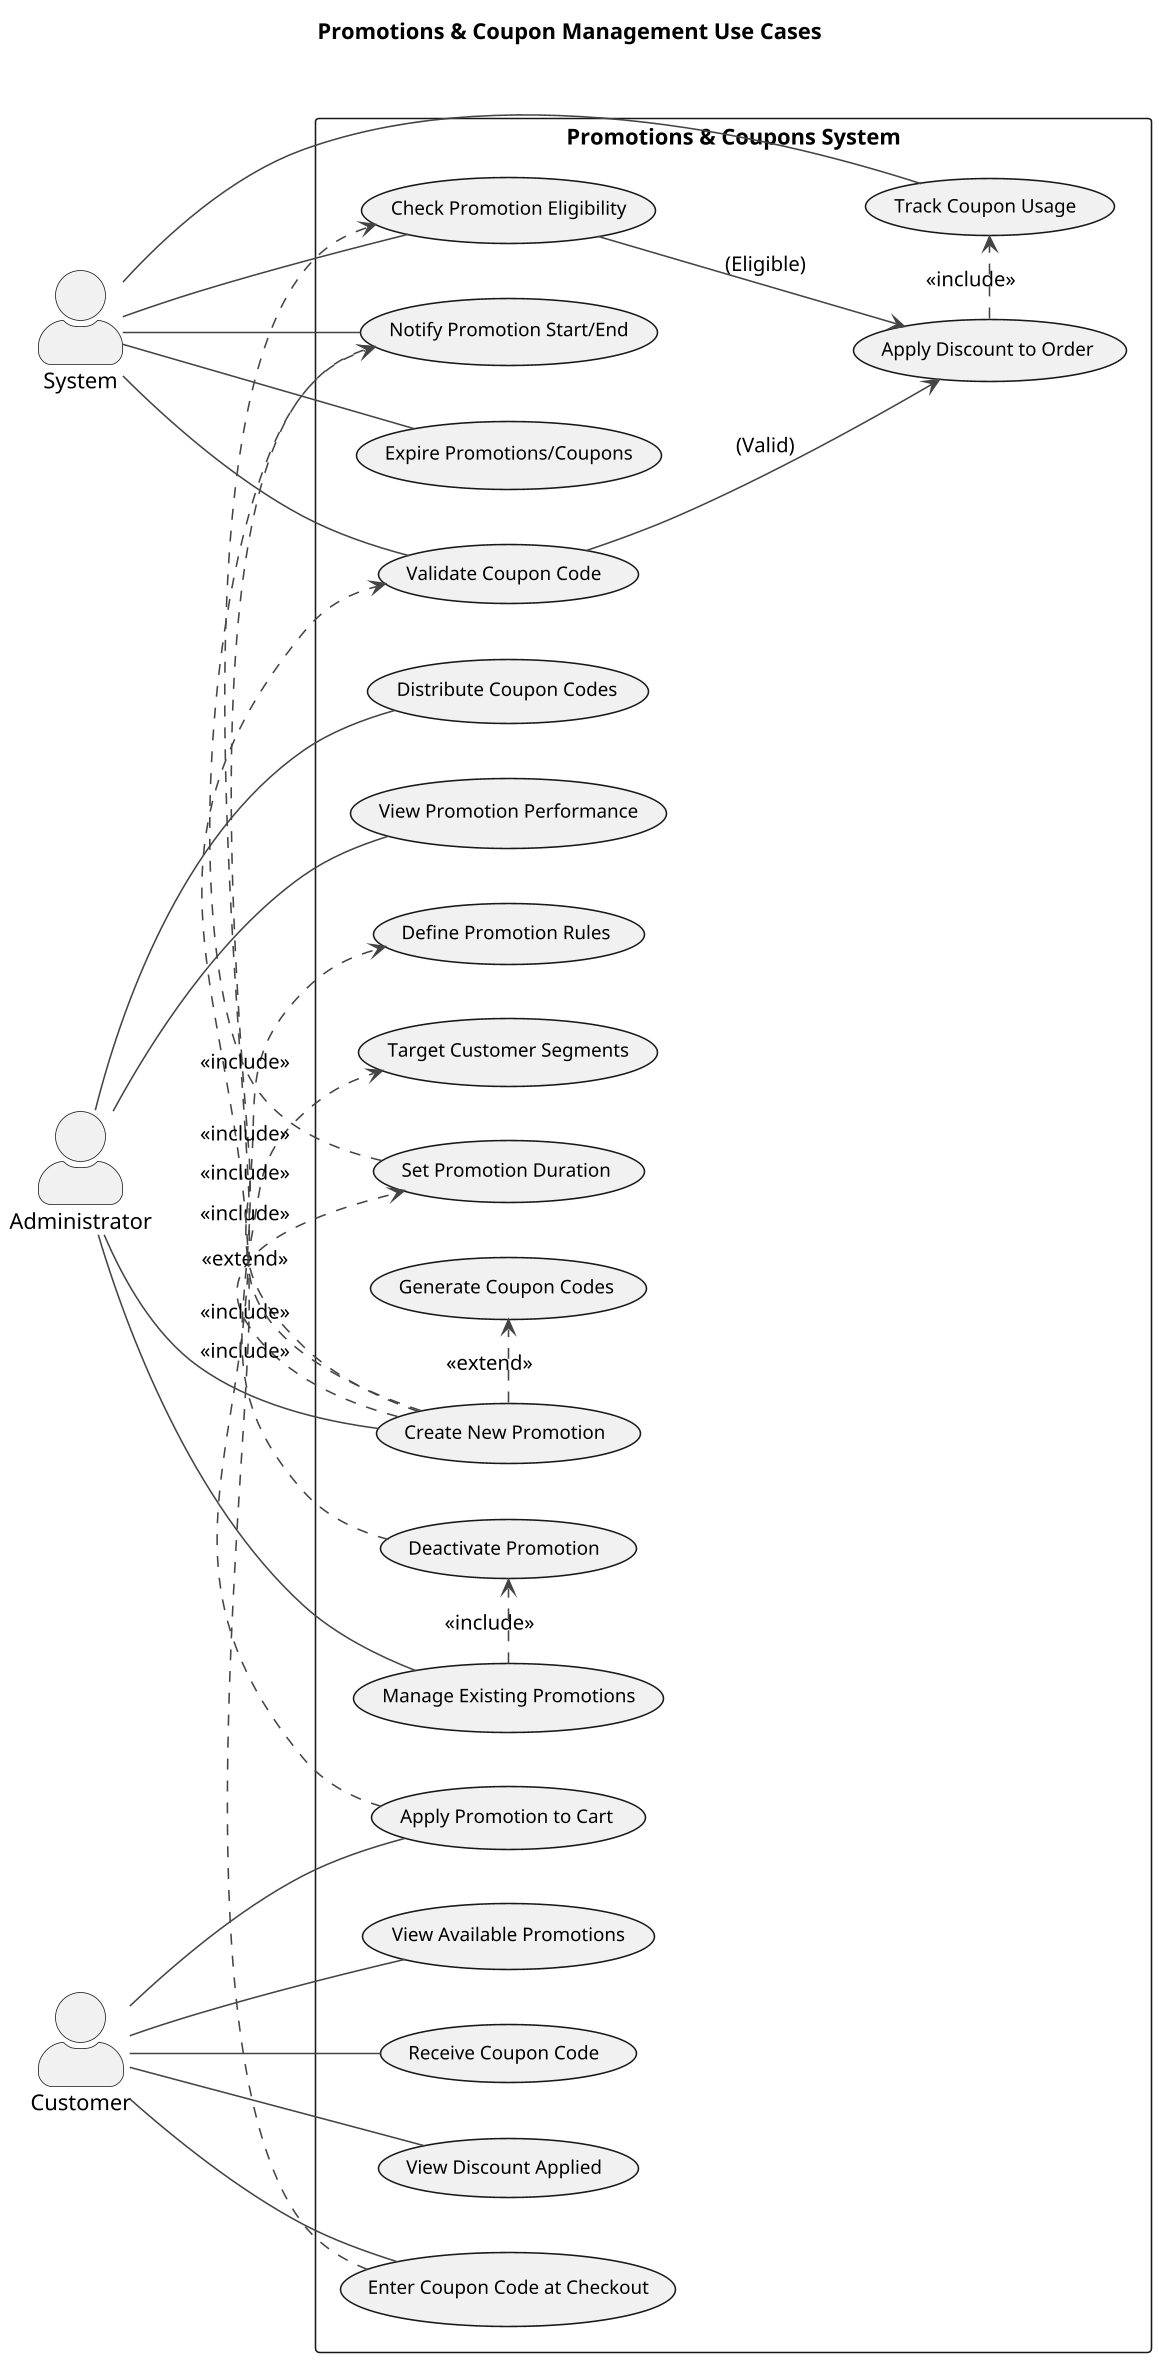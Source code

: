 @startuml promotions-coupons-use-case
' Fix for clipping issues with comprehensive diagrams
skinparam Rankdir top-to-bottom
skinparam dpi 150
skinparam pageMargin 10
skinparam pageExternalColor white
scale max 2000 width

' Basic styling
skinparam ActorStyle awesome
skinparam ArrowColor #444444
skinparam shadowing false
skinparam defaultTextAlignment center
skinparam Handwritten false
skinparam UsecaseBorderThickness 1
skinparam UsecaseFontSize 12
skinparam ActorFontSize 14

title Promotions & Coupon Management Use Cases

left to right direction

actor "Administrator" as Admin
actor "Customer" as Cust
actor "System"

rectangle "Promotions & Coupons System" {
  ' Administrator Use Cases
  usecase "Create New Promotion" as UC_CreatePromo
  usecase "Define Promotion Rules" as UC_DefinePromoRules
  usecase "Set Promotion Duration" as UC_SetPromoDuration
  usecase "Generate Coupon Codes" as UC_GenCoupons
  usecase "Distribute Coupon Codes" as UC_DistributeCoupons
  usecase "Manage Existing Promotions" as UC_ManagePromos
  usecase "View Promotion Performance" as UC_ViewPromoPerf
  usecase "Deactivate Promotion" as UC_DeactivatePromo
  usecase "Target Customer Segments" as UC_TargetSegments

  ' Customer Use Cases
  usecase "View Available Promotions" as UC_ViewAvailPromos
  usecase "Receive Coupon Code" as UC_ReceiveCoupon
  usecase "Enter Coupon Code at Checkout" as UC_EnterCoupon
  usecase "Apply Promotion to Cart" as UC_ApplyPromoToCart
  usecase "View Discount Applied" as UC_ViewDiscount

  ' System Use Cases
  usecase "Validate Coupon Code" as UC_ValidateCoupon
  usecase "Apply Discount to Order" as UC_ApplyDiscount
  usecase "Check Promotion Eligibility" as UC_CheckPromoEligibility
  usecase "Track Coupon Usage" as UC_TrackCouponUsage
  usecase "Expire Promotions/Coupons" as UC_ExpireItems
  usecase "Notify Promotion Start/End" as UC_NotifyPromoLifecycle

  ' --- Administrator to Use Case Relationships ---
  Admin -- UC_CreatePromo
  UC_CreatePromo .> UC_DefinePromoRules : <<include>>
  UC_CreatePromo .> UC_SetPromoDuration : <<include>>
  UC_CreatePromo .> UC_GenCoupons : <<extend>>
  UC_CreatePromo .> UC_TargetSegments : <<extend>>
  Admin -- UC_ManagePromos
  UC_ManagePromos .> UC_DeactivatePromo : <<include>>
  Admin -- UC_DistributeCoupons
  Admin -- UC_ViewPromoPerf
  
  ' --- Customer to Use Case Relationships ---
  Cust -- UC_ViewAvailPromos
  Cust -- UC_ReceiveCoupon
  Cust -- UC_EnterCoupon
  UC_EnterCoupon .> UC_ValidateCoupon : <<include>>
  Cust -- UC_ApplyPromoToCart
  UC_ApplyPromoToCart .> UC_CheckPromoEligibility : <<include>>
  Cust -- UC_ViewDiscount

  ' --- System to Use Case Relationships ---
  System -- UC_ValidateCoupon
  UC_ValidateCoupon --> UC_ApplyDiscount : (Valid)
  System -- UC_CheckPromoEligibility
  UC_CheckPromoEligibility --> UC_ApplyDiscount : (Eligible)
  System -- UC_TrackCouponUsage
  UC_ApplyDiscount .> UC_TrackCouponUsage : <<include>>
  System -- UC_ExpireItems
  System -- UC_NotifyPromoLifecycle
  UC_SetPromoDuration .> UC_NotifyPromoLifecycle : <<include>>
  UC_DeactivatePromo .> UC_NotifyPromoLifecycle : <<include>>
}

@enduml
